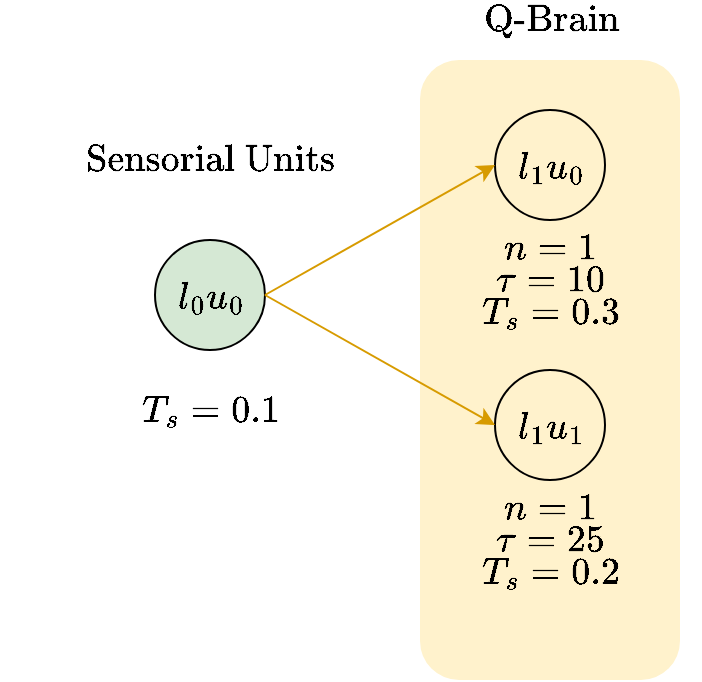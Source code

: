 <mxfile version="20.4.0" type="device"><diagram id="f_tXJdHJZcjjcKE1jrJ5" name="Page-1"><mxGraphModel dx="1038" dy="539" grid="1" gridSize="10" guides="1" tooltips="1" connect="1" arrows="1" fold="1" page="1" pageScale="1" pageWidth="1169" pageHeight="1654" math="1" shadow="0" extFonts="Old Standard TT^https://fonts.googleapis.com/css?family=Old+Standard+TT"><root><mxCell id="0"/><mxCell id="buZSkImux4kDuyfCMDny-7" value="Background" style="locked=1;" parent="0"/><mxCell id="1" value="Foreground" parent="0"/><mxCell id="XR5H-3pZWJV1cRKvRGq2-102" value="" style="rounded=1;whiteSpace=wrap;html=1;strokeColor=none;fillColor=#fff2cc;align=center;dashed=1;" parent="1" vertex="1"><mxGeometry x="500" y="60" width="130" height="310" as="geometry"/></mxCell><mxCell id="XR5H-3pZWJV1cRKvRGq2-117" value="$$l_0u_0$$" style="ellipse;whiteSpace=wrap;html=1;aspect=fixed;fillColor=#d5e8d4;fontSize=16;strokeColor=#000000;" parent="1" vertex="1"><mxGeometry x="367.5" y="150" width="55" height="55" as="geometry"/></mxCell><mxCell id="XR5H-3pZWJV1cRKvRGq2-118" value="&lt;p style=&quot;line-height: 100%&quot;&gt;&lt;span&gt;\(T_s = 0.1\)&lt;/span&gt;&lt;/p&gt;" style="text;html=1;align=center;verticalAlign=middle;resizable=0;points=[];autosize=1;fontSize=16;" parent="1" vertex="1"><mxGeometry x="340" y="205" width="110" height="60" as="geometry"/></mxCell><mxCell id="XR5H-3pZWJV1cRKvRGq2-143" value="$$\text{Q-Brain}$$" style="text;html=1;align=center;verticalAlign=middle;resizable=0;points=[];autosize=1;fontSize=16;" parent="1" vertex="1"><mxGeometry x="490" y="30" width="150" height="20" as="geometry"/></mxCell><mxCell id="XR5H-3pZWJV1cRKvRGq2-151" value="$$l_1u_0$$" style="ellipse;whiteSpace=wrap;html=1;aspect=fixed;strokeColor=#000000;fillColor=#fff2cc;fontSize=16;" parent="1" vertex="1"><mxGeometry x="537.5" y="85" width="55" height="55" as="geometry"/></mxCell><mxCell id="XR5H-3pZWJV1cRKvRGq2-152" value="$$l_1u_1$$" style="ellipse;whiteSpace=wrap;html=1;aspect=fixed;strokeColor=#000000;fillColor=#fff2cc;fontSize=16;" parent="1" vertex="1"><mxGeometry x="537.5" y="215" width="55" height="55" as="geometry"/></mxCell><mxCell id="XR5H-3pZWJV1cRKvRGq2-155" value="" style="endArrow=classic;html=1;exitX=1;exitY=0.5;exitDx=0;exitDy=0;fillColor=#ffe6cc;strokeColor=#d79b00;entryX=0;entryY=0.5;entryDx=0;entryDy=0;" parent="1" source="XR5H-3pZWJV1cRKvRGq2-117" target="XR5H-3pZWJV1cRKvRGq2-152" edge="1"><mxGeometry width="50" height="50" relative="1" as="geometry"><mxPoint x="250.0" y="109.84" as="sourcePoint"/><mxPoint x="480" y="179.84" as="targetPoint"/></mxGeometry></mxCell><mxCell id="XR5H-3pZWJV1cRKvRGq2-156" value="" style="endArrow=classic;html=1;exitX=1;exitY=0.5;exitDx=0;exitDy=0;fillColor=#ffe6cc;strokeColor=#d79b00;entryX=0;entryY=0.5;entryDx=0;entryDy=0;" parent="1" source="XR5H-3pZWJV1cRKvRGq2-117" target="XR5H-3pZWJV1cRKvRGq2-151" edge="1"><mxGeometry width="50" height="50" relative="1" as="geometry"><mxPoint x="250.0" y="109.84" as="sourcePoint"/><mxPoint x="480" y="110" as="targetPoint"/></mxGeometry></mxCell><mxCell id="5sYVN7Qk-L1lTLp5L5CH-1" value="&lt;p style=&quot;line-height: 100%&quot;&gt;\(n=1\)&lt;br&gt;\(\tau=10\)&lt;span&gt;&lt;br&gt;&lt;/span&gt;&lt;span&gt;\(T_s = 0.3\)&lt;/span&gt;&lt;/p&gt;" style="text;html=1;align=center;verticalAlign=middle;resizable=0;points=[];autosize=1;fontSize=16;" parent="1" vertex="1"><mxGeometry x="510" y="125" width="110" height="90" as="geometry"/></mxCell><mxCell id="5sYVN7Qk-L1lTLp5L5CH-2" value="&lt;p style=&quot;line-height: 100%&quot;&gt;\(n=1\)&lt;br&gt;\(\tau=25\)&lt;span&gt;&lt;br&gt;&lt;/span&gt;&lt;span&gt;\(T_s = 0.2\)&lt;/span&gt;&lt;/p&gt;" style="text;html=1;align=center;verticalAlign=middle;resizable=0;points=[];autosize=1;fontSize=16;" parent="1" vertex="1"><mxGeometry x="510" y="255" width="110" height="90" as="geometry"/></mxCell><mxCell id="2Qh68O4yAZAgpUHfdEgH-1" value="$$\text{Sensorial Units}$$" style="text;html=1;align=center;verticalAlign=middle;resizable=0;points=[];autosize=1;fontSize=16;" parent="1" vertex="1"><mxGeometry x="290" y="95" width="210" height="30" as="geometry"/></mxCell></root></mxGraphModel></diagram></mxfile>